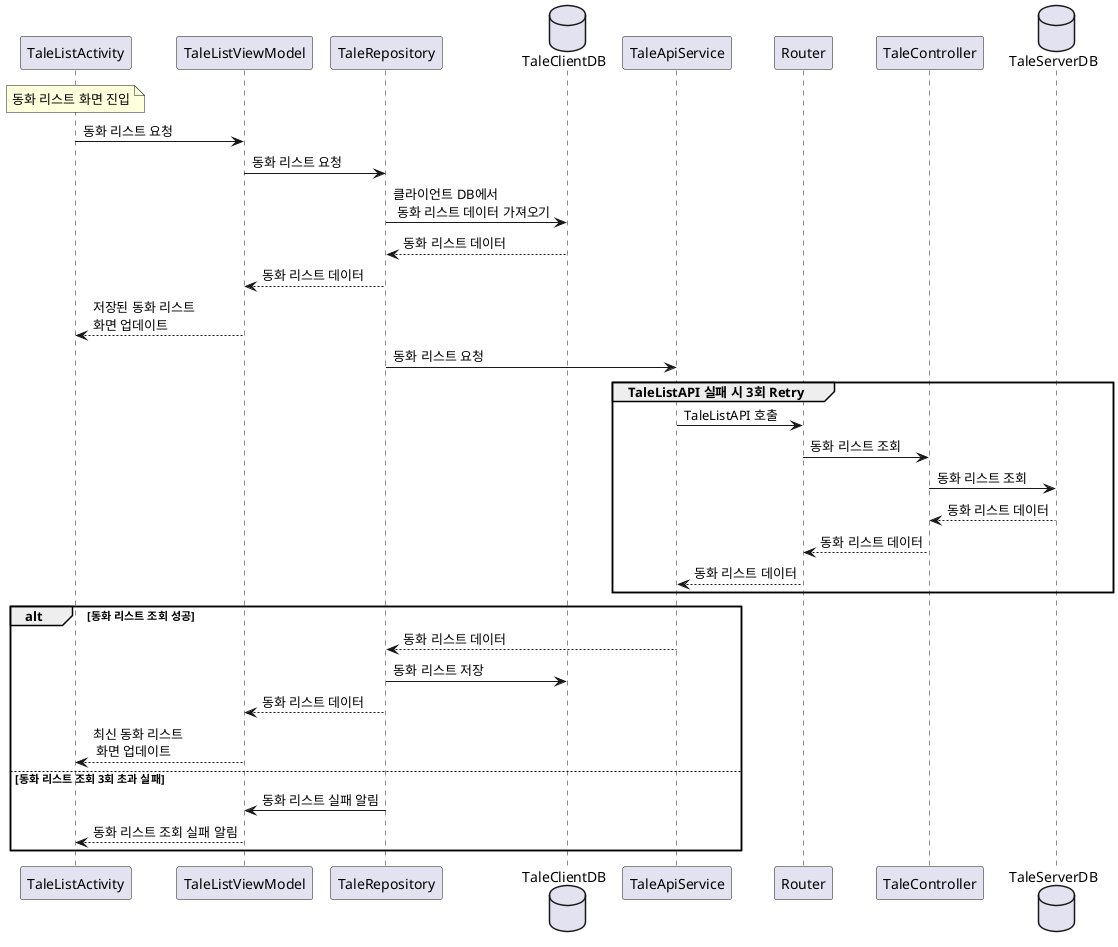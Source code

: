 @startuml seq_get_tale_list

participant TaleListActivity as view
participant TaleListViewModel as vm
participant TaleRepository as repo
database TaleClientDB as db_c
participant TaleApiService as apiservice
participant Router as router
participant TaleController as tc
database TaleServerDB as db_s

note over view : 동화 리스트 화면 진입
view -> vm : 동화 리스트 요청
vm -> repo : 동화 리스트 요청
repo -> db_c : 클라이언트 DB에서 \n 동화 리스트 데이터 가져오기
db_c --> repo : 동화 리스트 데이터
repo --> vm : 동화 리스트 데이터
vm --> view : 저장된 동화 리스트\n화면 업데이트
repo -> apiservice : 동화 리스트 요청
group TaleListAPI 실패 시 3회 Retry
    apiservice -> router : TaleListAPI 호출
    router -> tc : 동화 리스트 조회
    tc -> db_s : 동화 리스트 조회
    db_s --> tc : 동화 리스트 데이터
    tc --> router : 동화 리스트 데이터
    router --> apiservice : 동화 리스트 데이터
end
alt 동화 리스트 조회 성공
    apiservice --> repo : 동화 리스트 데이터
    repo -> db_c : 동화 리스트 저장
    repo --> vm : 동화 리스트 데이터
    vm --> view : 최신 동화 리스트\n 화면 업데이트
else 동화 리스트 조회 3회 초과 실패
    repo -> vm : 동화 리스트 실패 알림
    vm --> view : 동화 리스트 조회 실패 알림
end

@enduml